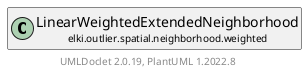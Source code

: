 @startuml
    remove .*\.(Instance|Par|Parameterizer|Factory)$
    set namespaceSeparator none
    hide empty fields
    hide empty methods

    class "<size:14>LinearWeightedExtendedNeighborhood.Factory\n<size:10>elki.outlier.spatial.neighborhood.weighted" as elki.outlier.spatial.neighborhood.weighted.LinearWeightedExtendedNeighborhood.Factory<O> [[LinearWeightedExtendedNeighborhood.Factory.html]] {
        -inner: Factory<O>
        -steps: int
        +Factory(Factory<O>, int)
        +instantiate(Database, Relation<? extends O>): LinearWeightedExtendedNeighborhood
        +getInputTypeRestriction(): TypeInformation
    }

    interface "<size:14>WeightedNeighborSetPredicate.Factory\n<size:10>elki.outlier.spatial.neighborhood.weighted" as elki.outlier.spatial.neighborhood.weighted.WeightedNeighborSetPredicate.Factory<O> [[WeightedNeighborSetPredicate.Factory.html]] {
        {abstract} +instantiate(Database, Relation<? extends O>): WeightedNeighborSetPredicate
        {abstract} +getInputTypeRestriction(): TypeInformation
    }
    class "<size:14>LinearWeightedExtendedNeighborhood\n<size:10>elki.outlier.spatial.neighborhood.weighted" as elki.outlier.spatial.neighborhood.weighted.LinearWeightedExtendedNeighborhood [[LinearWeightedExtendedNeighborhood.html]]
    class "<size:14>LinearWeightedExtendedNeighborhood.Factory.Par\n<size:10>elki.outlier.spatial.neighborhood.weighted" as elki.outlier.spatial.neighborhood.weighted.LinearWeightedExtendedNeighborhood.Factory.Par<O> [[LinearWeightedExtendedNeighborhood.Factory.Par.html]]

    elki.outlier.spatial.neighborhood.weighted.WeightedNeighborSetPredicate.Factory <|.. elki.outlier.spatial.neighborhood.weighted.LinearWeightedExtendedNeighborhood.Factory
    elki.outlier.spatial.neighborhood.weighted.LinearWeightedExtendedNeighborhood +-- elki.outlier.spatial.neighborhood.weighted.LinearWeightedExtendedNeighborhood.Factory
    elki.outlier.spatial.neighborhood.weighted.LinearWeightedExtendedNeighborhood.Factory +-- elki.outlier.spatial.neighborhood.weighted.LinearWeightedExtendedNeighborhood.Factory.Par

    center footer UMLDoclet 2.0.19, PlantUML 1.2022.8
@enduml
